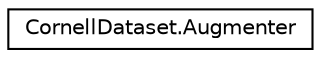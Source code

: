 digraph "Graphical Class Hierarchy"
{
  edge [fontname="Helvetica",fontsize="10",labelfontname="Helvetica",labelfontsize="10"];
  node [fontname="Helvetica",fontsize="10",shape=record];
  rankdir="LR";
  Node0 [label="CornellDataset.Augmenter",height=0.2,width=0.4,color="black", fillcolor="white", style="filled",URL="$classCornellDataset_1_1Augmenter.html"];
}
